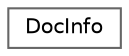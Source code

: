 digraph "Graphical Class Hierarchy"
{
 // INTERACTIVE_SVG=YES
 // LATEX_PDF_SIZE
  bgcolor="transparent";
  edge [fontname=Helvetica,fontsize=10,labelfontname=Helvetica,labelfontsize=10];
  node [fontname=Helvetica,fontsize=10,shape=box,height=0.2,width=0.4];
  rankdir="LR";
  Node0 [label="DocInfo",height=0.2,width=0.4,color="grey40", fillcolor="white", style="filled",URL="$d7/dd5/struct_doc_info.html",tooltip="Data associated with a detailed description."];
}
